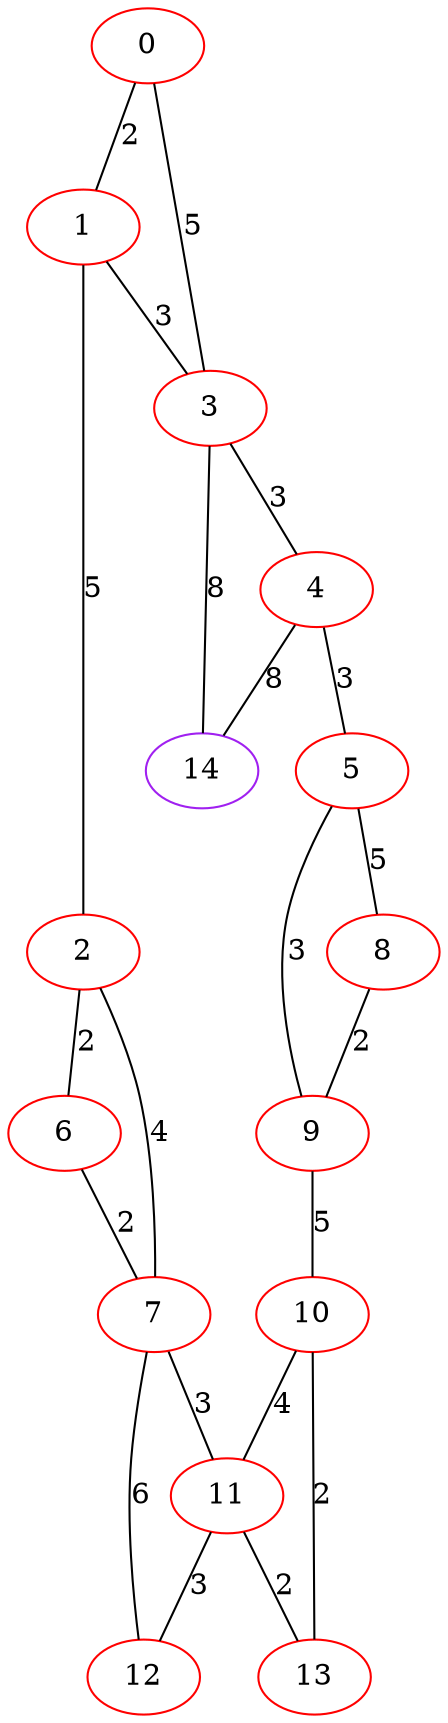 graph "" {
0 [color=red, weight=1];
1 [color=red, weight=1];
2 [color=red, weight=1];
3 [color=red, weight=1];
4 [color=red, weight=1];
5 [color=red, weight=1];
6 [color=red, weight=1];
7 [color=red, weight=1];
8 [color=red, weight=1];
9 [color=red, weight=1];
10 [color=red, weight=1];
11 [color=red, weight=1];
12 [color=red, weight=1];
13 [color=red, weight=1];
14 [color=purple, weight=4];
0 -- 1  [key=0, label=2];
0 -- 3  [key=0, label=5];
1 -- 2  [key=0, label=5];
1 -- 3  [key=0, label=3];
2 -- 6  [key=0, label=2];
2 -- 7  [key=0, label=4];
3 -- 4  [key=0, label=3];
3 -- 14  [key=0, label=8];
4 -- 5  [key=0, label=3];
4 -- 14  [key=0, label=8];
5 -- 8  [key=0, label=5];
5 -- 9  [key=0, label=3];
6 -- 7  [key=0, label=2];
7 -- 11  [key=0, label=3];
7 -- 12  [key=0, label=6];
8 -- 9  [key=0, label=2];
9 -- 10  [key=0, label=5];
10 -- 11  [key=0, label=4];
10 -- 13  [key=0, label=2];
11 -- 12  [key=0, label=3];
11 -- 13  [key=0, label=2];
}
